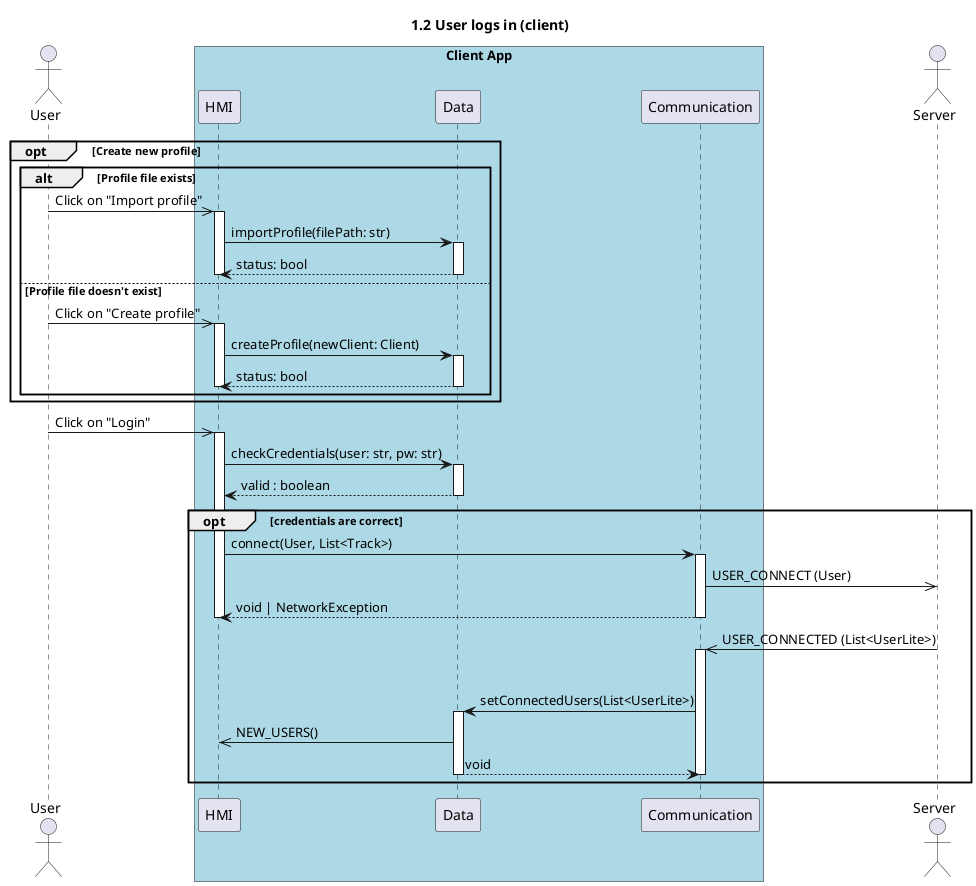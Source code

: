 @startuml 1.2 User logs in (client)
title 1.2 User logs in (client)

actor "User" as user
box "Client App" #LightBlue
    participant "HMI" as hmi
    participant "Data" as data
    participant "Communication" as com
end box
actor "Server" as server

opt Create new profile 
    alt Profile file exists
        user ->> hmi++: Click on "Import profile"
        hmi -> data++: importProfile(filePath: str)
        return status: bool
        deactivate hmi 
    else Profile file doesn't exist
        user ->> hmi++: Click on "Create profile"
        hmi -> data++: createProfile(newClient: Client)
        return status: bool
        deactivate hmi
    end
end



user ->> hmi++: Click on "Login"
hmi -> data++: checkCredentials(user: str, pw: str)
return valid : boolean

opt credentials are correct
    hmi -> com++ : connect(User, List<Track>)
    com->>server: USER_CONNECT (User)
    return void | NetworkException

    deactivate hmi

    server ->> com++: USER_CONNECTED (List<UserLite>)
    deactivate server
    com->data++: setConnectedUsers(List<UserLite>)
    data->>hmi : NEW_USERS()
    return void
    deactivate com
end

@enduml